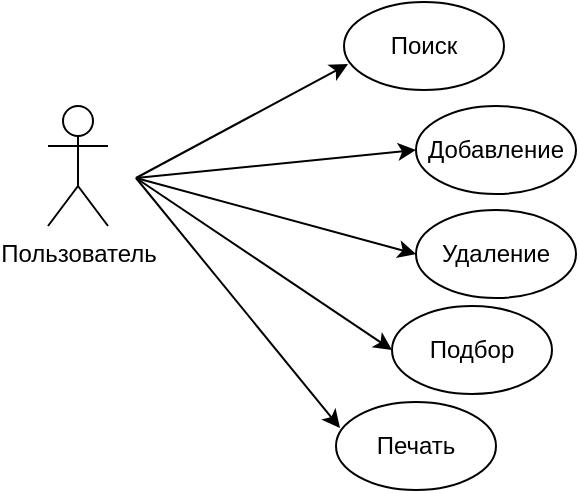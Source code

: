 <mxfile version="21.2.8" type="device">
  <diagram name="Страница 1" id="GWD9xBzP0U4q1cwQaTvX">
    <mxGraphModel dx="720" dy="438" grid="1" gridSize="4" guides="1" tooltips="1" connect="1" arrows="1" fold="1" page="1" pageScale="1" pageWidth="827" pageHeight="1169" background="none" math="0" shadow="0">
      <root>
        <mxCell id="0" />
        <mxCell id="1" parent="0" />
        <mxCell id="HVFg4Mr4m1CfskfW_rk8-1" value="Пользователь" style="shape=umlActor;verticalLabelPosition=bottom;verticalAlign=top;html=1;outlineConnect=0;" vertex="1" parent="1">
          <mxGeometry x="216" y="308" width="30" height="60" as="geometry" />
        </mxCell>
        <mxCell id="HVFg4Mr4m1CfskfW_rk8-3" value="Поиск" style="ellipse;whiteSpace=wrap;html=1;" vertex="1" parent="1">
          <mxGeometry x="364" y="256" width="80" height="44" as="geometry" />
        </mxCell>
        <mxCell id="HVFg4Mr4m1CfskfW_rk8-4" value="Добавление" style="ellipse;whiteSpace=wrap;html=1;" vertex="1" parent="1">
          <mxGeometry x="400" y="308" width="80" height="44" as="geometry" />
        </mxCell>
        <mxCell id="HVFg4Mr4m1CfskfW_rk8-5" value="Удаление" style="ellipse;whiteSpace=wrap;html=1;" vertex="1" parent="1">
          <mxGeometry x="400" y="360" width="80" height="44" as="geometry" />
        </mxCell>
        <mxCell id="HVFg4Mr4m1CfskfW_rk8-6" value="Подбор" style="ellipse;whiteSpace=wrap;html=1;" vertex="1" parent="1">
          <mxGeometry x="388" y="408" width="80" height="44" as="geometry" />
        </mxCell>
        <mxCell id="HVFg4Mr4m1CfskfW_rk8-7" value="Печать" style="ellipse;whiteSpace=wrap;html=1;" vertex="1" parent="1">
          <mxGeometry x="360" y="456" width="80" height="44" as="geometry" />
        </mxCell>
        <mxCell id="HVFg4Mr4m1CfskfW_rk8-8" value="" style="endArrow=classic;html=1;rounded=0;entryX=0.025;entryY=0.705;entryDx=0;entryDy=0;entryPerimeter=0;" edge="1" parent="1" target="HVFg4Mr4m1CfskfW_rk8-3">
          <mxGeometry width="50" height="50" relative="1" as="geometry">
            <mxPoint x="260" y="344" as="sourcePoint" />
            <mxPoint x="546" y="300" as="targetPoint" />
          </mxGeometry>
        </mxCell>
        <mxCell id="HVFg4Mr4m1CfskfW_rk8-9" value="" style="endArrow=classic;html=1;rounded=0;entryX=0;entryY=0.5;entryDx=0;entryDy=0;" edge="1" parent="1" target="HVFg4Mr4m1CfskfW_rk8-4">
          <mxGeometry width="50" height="50" relative="1" as="geometry">
            <mxPoint x="260" y="344" as="sourcePoint" />
            <mxPoint x="546" y="300" as="targetPoint" />
          </mxGeometry>
        </mxCell>
        <mxCell id="HVFg4Mr4m1CfskfW_rk8-10" value="" style="endArrow=classic;html=1;rounded=0;entryX=0;entryY=0.5;entryDx=0;entryDy=0;" edge="1" parent="1" target="HVFg4Mr4m1CfskfW_rk8-5">
          <mxGeometry width="50" height="50" relative="1" as="geometry">
            <mxPoint x="260" y="344" as="sourcePoint" />
            <mxPoint x="404" y="334" as="targetPoint" />
          </mxGeometry>
        </mxCell>
        <mxCell id="HVFg4Mr4m1CfskfW_rk8-11" value="" style="endArrow=classic;html=1;rounded=0;entryX=0;entryY=0.5;entryDx=0;entryDy=0;" edge="1" parent="1" target="HVFg4Mr4m1CfskfW_rk8-6">
          <mxGeometry width="50" height="50" relative="1" as="geometry">
            <mxPoint x="260" y="344" as="sourcePoint" />
            <mxPoint x="408" y="338" as="targetPoint" />
          </mxGeometry>
        </mxCell>
        <mxCell id="HVFg4Mr4m1CfskfW_rk8-12" value="" style="endArrow=classic;html=1;rounded=0;entryX=0.025;entryY=0.295;entryDx=0;entryDy=0;entryPerimeter=0;" edge="1" parent="1" target="HVFg4Mr4m1CfskfW_rk8-7">
          <mxGeometry width="50" height="50" relative="1" as="geometry">
            <mxPoint x="260" y="344" as="sourcePoint" />
            <mxPoint x="412" y="342" as="targetPoint" />
          </mxGeometry>
        </mxCell>
      </root>
    </mxGraphModel>
  </diagram>
</mxfile>
